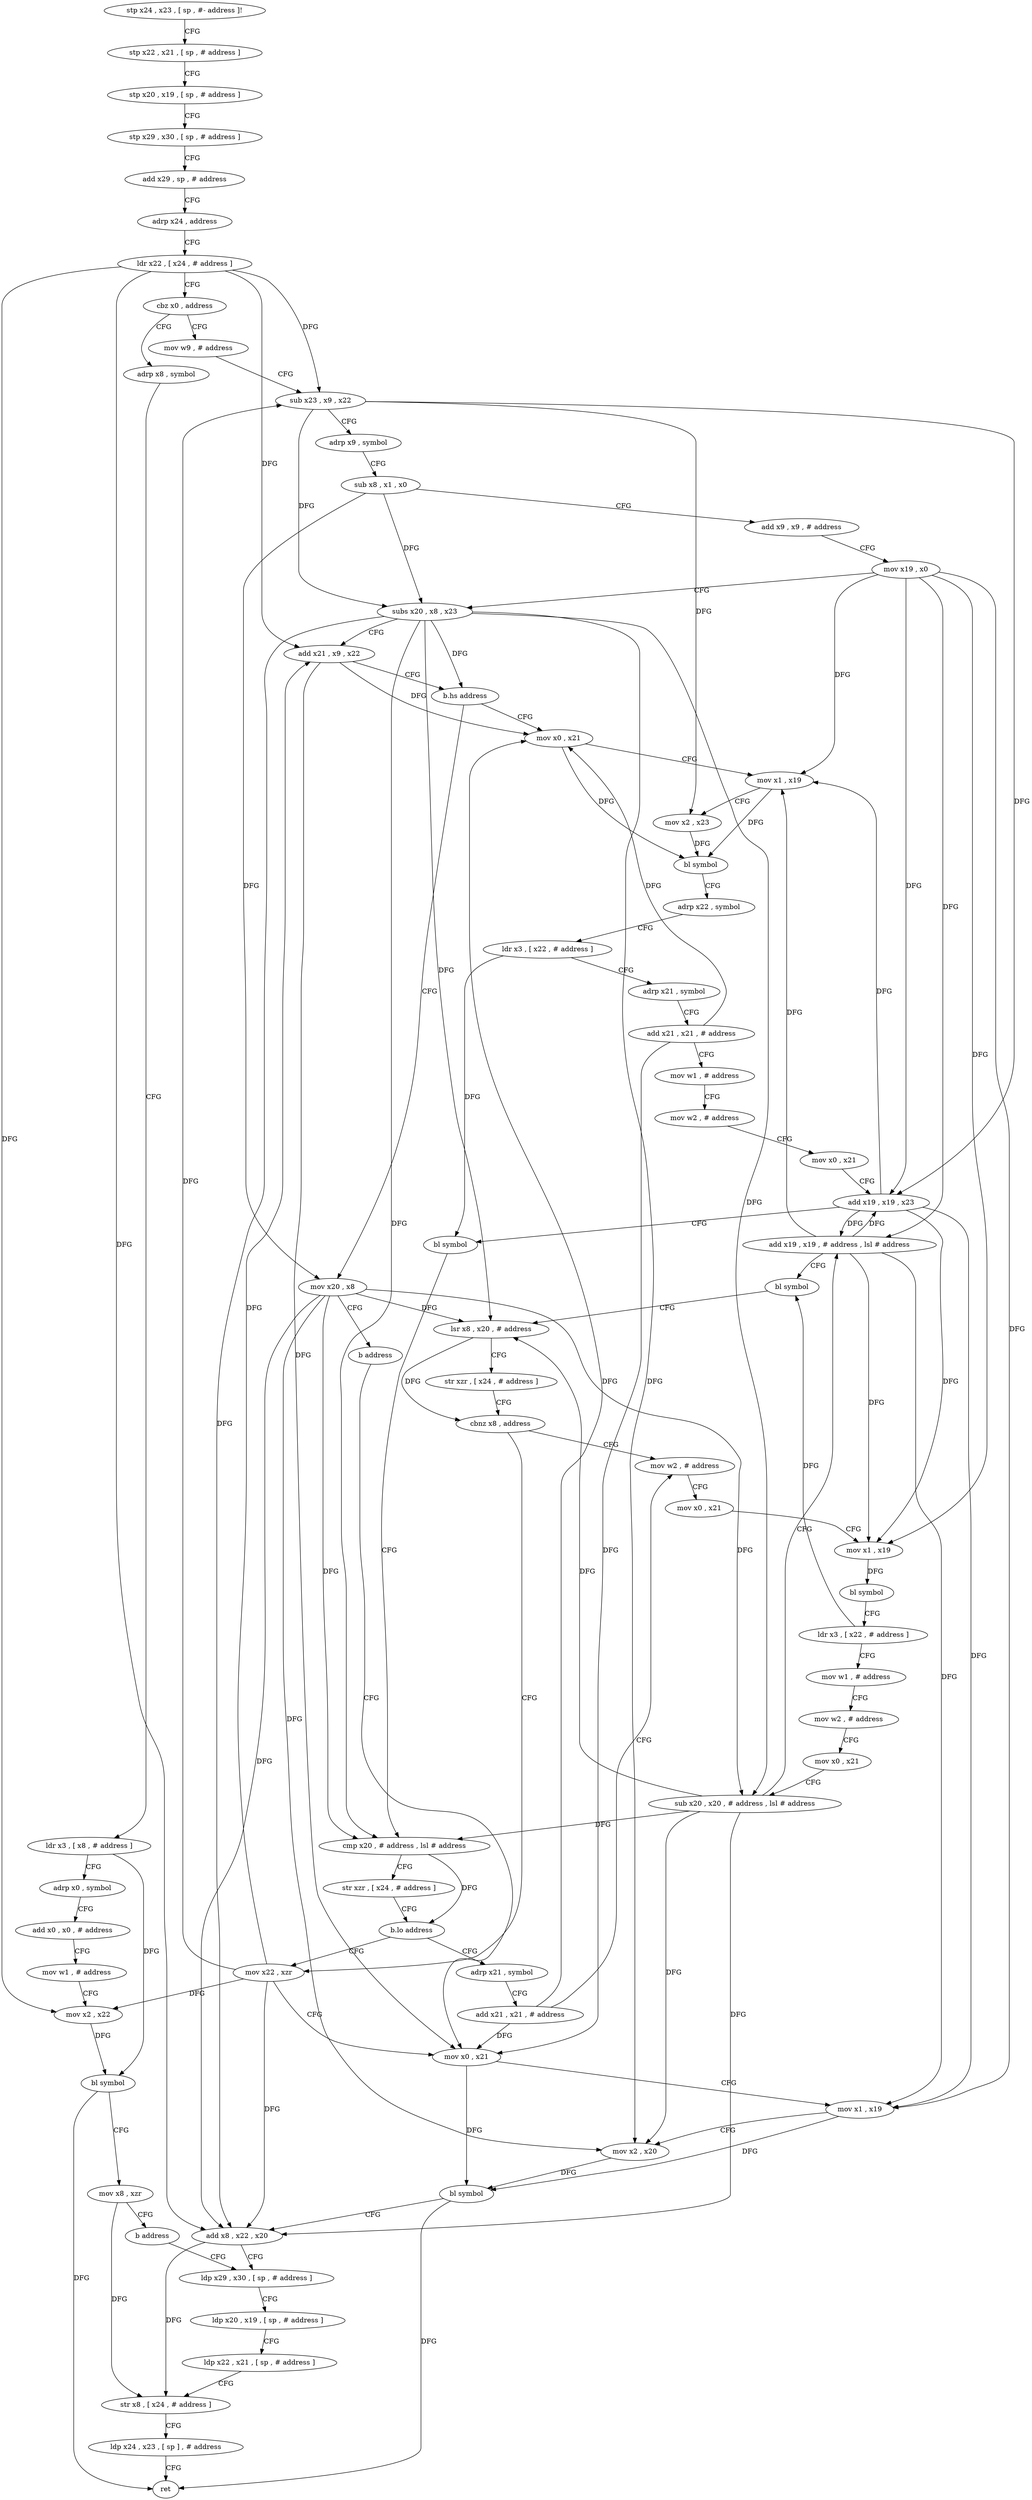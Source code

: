 digraph "func" {
"4203948" [label = "stp x24 , x23 , [ sp , #- address ]!" ]
"4203952" [label = "stp x22 , x21 , [ sp , # address ]" ]
"4203956" [label = "stp x20 , x19 , [ sp , # address ]" ]
"4203960" [label = "stp x29 , x30 , [ sp , # address ]" ]
"4203964" [label = "add x29 , sp , # address" ]
"4203968" [label = "adrp x24 , address" ]
"4203972" [label = "ldr x22 , [ x24 , # address ]" ]
"4203976" [label = "cbz x0 , address" ]
"4204024" [label = "adrp x8 , symbol" ]
"4203980" [label = "mov w9 , # address" ]
"4204028" [label = "ldr x3 , [ x8 , # address ]" ]
"4204032" [label = "adrp x0 , symbol" ]
"4204036" [label = "add x0 , x0 , # address" ]
"4204040" [label = "mov w1 , # address" ]
"4204044" [label = "mov x2 , x22" ]
"4204048" [label = "bl symbol" ]
"4204052" [label = "mov x8 , xzr" ]
"4204056" [label = "b address" ]
"4204212" [label = "ldp x29 , x30 , [ sp , # address ]" ]
"4203984" [label = "sub x23 , x9 , x22" ]
"4203988" [label = "adrp x9 , symbol" ]
"4203992" [label = "sub x8 , x1 , x0" ]
"4203996" [label = "add x9 , x9 , # address" ]
"4204000" [label = "mov x19 , x0" ]
"4204004" [label = "subs x20 , x8 , x23" ]
"4204008" [label = "add x21 , x9 , x22" ]
"4204012" [label = "b.hs address" ]
"4204060" [label = "mov x0 , x21" ]
"4204016" [label = "mov x20 , x8" ]
"4204216" [label = "ldp x20 , x19 , [ sp , # address ]" ]
"4204220" [label = "ldp x22 , x21 , [ sp , # address ]" ]
"4204224" [label = "str x8 , [ x24 , # address ]" ]
"4204228" [label = "ldp x24 , x23 , [ sp ] , # address" ]
"4204232" [label = "ret" ]
"4204064" [label = "mov x1 , x19" ]
"4204068" [label = "mov x2 , x23" ]
"4204072" [label = "bl symbol" ]
"4204076" [label = "adrp x22 , symbol" ]
"4204080" [label = "ldr x3 , [ x22 , # address ]" ]
"4204084" [label = "adrp x21 , symbol" ]
"4204088" [label = "add x21 , x21 , # address" ]
"4204092" [label = "mov w1 , # address" ]
"4204096" [label = "mov w2 , # address" ]
"4204100" [label = "mov x0 , x21" ]
"4204104" [label = "add x19 , x19 , x23" ]
"4204108" [label = "bl symbol" ]
"4204112" [label = "cmp x20 , # address , lsl # address" ]
"4204116" [label = "str xzr , [ x24 , # address ]" ]
"4204120" [label = "b.lo address" ]
"4204188" [label = "mov x22 , xzr" ]
"4204124" [label = "adrp x21 , symbol" ]
"4204020" [label = "b address" ]
"4204192" [label = "mov x0 , x21" ]
"4204128" [label = "add x21 , x21 , # address" ]
"4204132" [label = "mov w2 , # address" ]
"4204196" [label = "mov x1 , x19" ]
"4204200" [label = "mov x2 , x20" ]
"4204204" [label = "bl symbol" ]
"4204208" [label = "add x8 , x22 , x20" ]
"4204136" [label = "mov x0 , x21" ]
"4204140" [label = "mov x1 , x19" ]
"4204144" [label = "bl symbol" ]
"4204148" [label = "ldr x3 , [ x22 , # address ]" ]
"4204152" [label = "mov w1 , # address" ]
"4204156" [label = "mov w2 , # address" ]
"4204160" [label = "mov x0 , x21" ]
"4204164" [label = "sub x20 , x20 , # address , lsl # address" ]
"4204168" [label = "add x19 , x19 , # address , lsl # address" ]
"4204172" [label = "bl symbol" ]
"4204176" [label = "lsr x8 , x20 , # address" ]
"4204180" [label = "str xzr , [ x24 , # address ]" ]
"4204184" [label = "cbnz x8 , address" ]
"4203948" -> "4203952" [ label = "CFG" ]
"4203952" -> "4203956" [ label = "CFG" ]
"4203956" -> "4203960" [ label = "CFG" ]
"4203960" -> "4203964" [ label = "CFG" ]
"4203964" -> "4203968" [ label = "CFG" ]
"4203968" -> "4203972" [ label = "CFG" ]
"4203972" -> "4203976" [ label = "CFG" ]
"4203972" -> "4204044" [ label = "DFG" ]
"4203972" -> "4203984" [ label = "DFG" ]
"4203972" -> "4204008" [ label = "DFG" ]
"4203972" -> "4204208" [ label = "DFG" ]
"4203976" -> "4204024" [ label = "CFG" ]
"4203976" -> "4203980" [ label = "CFG" ]
"4204024" -> "4204028" [ label = "CFG" ]
"4203980" -> "4203984" [ label = "CFG" ]
"4204028" -> "4204032" [ label = "CFG" ]
"4204028" -> "4204048" [ label = "DFG" ]
"4204032" -> "4204036" [ label = "CFG" ]
"4204036" -> "4204040" [ label = "CFG" ]
"4204040" -> "4204044" [ label = "CFG" ]
"4204044" -> "4204048" [ label = "DFG" ]
"4204048" -> "4204052" [ label = "CFG" ]
"4204048" -> "4204232" [ label = "DFG" ]
"4204052" -> "4204056" [ label = "CFG" ]
"4204052" -> "4204224" [ label = "DFG" ]
"4204056" -> "4204212" [ label = "CFG" ]
"4204212" -> "4204216" [ label = "CFG" ]
"4203984" -> "4203988" [ label = "CFG" ]
"4203984" -> "4204004" [ label = "DFG" ]
"4203984" -> "4204068" [ label = "DFG" ]
"4203984" -> "4204104" [ label = "DFG" ]
"4203988" -> "4203992" [ label = "CFG" ]
"4203992" -> "4203996" [ label = "CFG" ]
"4203992" -> "4204004" [ label = "DFG" ]
"4203992" -> "4204016" [ label = "DFG" ]
"4203996" -> "4204000" [ label = "CFG" ]
"4204000" -> "4204004" [ label = "CFG" ]
"4204000" -> "4204064" [ label = "DFG" ]
"4204000" -> "4204104" [ label = "DFG" ]
"4204000" -> "4204196" [ label = "DFG" ]
"4204000" -> "4204140" [ label = "DFG" ]
"4204000" -> "4204168" [ label = "DFG" ]
"4204004" -> "4204008" [ label = "CFG" ]
"4204004" -> "4204112" [ label = "DFG" ]
"4204004" -> "4204200" [ label = "DFG" ]
"4204004" -> "4204208" [ label = "DFG" ]
"4204004" -> "4204164" [ label = "DFG" ]
"4204004" -> "4204176" [ label = "DFG" ]
"4204004" -> "4204012" [ label = "DFG" ]
"4204008" -> "4204012" [ label = "CFG" ]
"4204008" -> "4204060" [ label = "DFG" ]
"4204008" -> "4204192" [ label = "DFG" ]
"4204012" -> "4204060" [ label = "CFG" ]
"4204012" -> "4204016" [ label = "CFG" ]
"4204060" -> "4204064" [ label = "CFG" ]
"4204060" -> "4204072" [ label = "DFG" ]
"4204016" -> "4204020" [ label = "CFG" ]
"4204016" -> "4204112" [ label = "DFG" ]
"4204016" -> "4204200" [ label = "DFG" ]
"4204016" -> "4204208" [ label = "DFG" ]
"4204016" -> "4204164" [ label = "DFG" ]
"4204016" -> "4204176" [ label = "DFG" ]
"4204216" -> "4204220" [ label = "CFG" ]
"4204220" -> "4204224" [ label = "CFG" ]
"4204224" -> "4204228" [ label = "CFG" ]
"4204228" -> "4204232" [ label = "CFG" ]
"4204064" -> "4204068" [ label = "CFG" ]
"4204064" -> "4204072" [ label = "DFG" ]
"4204068" -> "4204072" [ label = "DFG" ]
"4204072" -> "4204076" [ label = "CFG" ]
"4204076" -> "4204080" [ label = "CFG" ]
"4204080" -> "4204084" [ label = "CFG" ]
"4204080" -> "4204108" [ label = "DFG" ]
"4204084" -> "4204088" [ label = "CFG" ]
"4204088" -> "4204092" [ label = "CFG" ]
"4204088" -> "4204060" [ label = "DFG" ]
"4204088" -> "4204192" [ label = "DFG" ]
"4204092" -> "4204096" [ label = "CFG" ]
"4204096" -> "4204100" [ label = "CFG" ]
"4204100" -> "4204104" [ label = "CFG" ]
"4204104" -> "4204108" [ label = "CFG" ]
"4204104" -> "4204064" [ label = "DFG" ]
"4204104" -> "4204196" [ label = "DFG" ]
"4204104" -> "4204140" [ label = "DFG" ]
"4204104" -> "4204168" [ label = "DFG" ]
"4204108" -> "4204112" [ label = "CFG" ]
"4204112" -> "4204116" [ label = "CFG" ]
"4204112" -> "4204120" [ label = "DFG" ]
"4204116" -> "4204120" [ label = "CFG" ]
"4204120" -> "4204188" [ label = "CFG" ]
"4204120" -> "4204124" [ label = "CFG" ]
"4204188" -> "4204192" [ label = "CFG" ]
"4204188" -> "4204044" [ label = "DFG" ]
"4204188" -> "4203984" [ label = "DFG" ]
"4204188" -> "4204008" [ label = "DFG" ]
"4204188" -> "4204208" [ label = "DFG" ]
"4204124" -> "4204128" [ label = "CFG" ]
"4204020" -> "4204192" [ label = "CFG" ]
"4204192" -> "4204196" [ label = "CFG" ]
"4204192" -> "4204204" [ label = "DFG" ]
"4204128" -> "4204132" [ label = "CFG" ]
"4204128" -> "4204060" [ label = "DFG" ]
"4204128" -> "4204192" [ label = "DFG" ]
"4204132" -> "4204136" [ label = "CFG" ]
"4204196" -> "4204200" [ label = "CFG" ]
"4204196" -> "4204204" [ label = "DFG" ]
"4204200" -> "4204204" [ label = "DFG" ]
"4204204" -> "4204208" [ label = "CFG" ]
"4204204" -> "4204232" [ label = "DFG" ]
"4204208" -> "4204212" [ label = "CFG" ]
"4204208" -> "4204224" [ label = "DFG" ]
"4204136" -> "4204140" [ label = "CFG" ]
"4204140" -> "4204144" [ label = "DFG" ]
"4204144" -> "4204148" [ label = "CFG" ]
"4204148" -> "4204152" [ label = "CFG" ]
"4204148" -> "4204172" [ label = "DFG" ]
"4204152" -> "4204156" [ label = "CFG" ]
"4204156" -> "4204160" [ label = "CFG" ]
"4204160" -> "4204164" [ label = "CFG" ]
"4204164" -> "4204168" [ label = "CFG" ]
"4204164" -> "4204112" [ label = "DFG" ]
"4204164" -> "4204200" [ label = "DFG" ]
"4204164" -> "4204208" [ label = "DFG" ]
"4204164" -> "4204176" [ label = "DFG" ]
"4204168" -> "4204172" [ label = "CFG" ]
"4204168" -> "4204064" [ label = "DFG" ]
"4204168" -> "4204196" [ label = "DFG" ]
"4204168" -> "4204140" [ label = "DFG" ]
"4204168" -> "4204104" [ label = "DFG" ]
"4204172" -> "4204176" [ label = "CFG" ]
"4204176" -> "4204180" [ label = "CFG" ]
"4204176" -> "4204184" [ label = "DFG" ]
"4204180" -> "4204184" [ label = "CFG" ]
"4204184" -> "4204132" [ label = "CFG" ]
"4204184" -> "4204188" [ label = "CFG" ]
}
